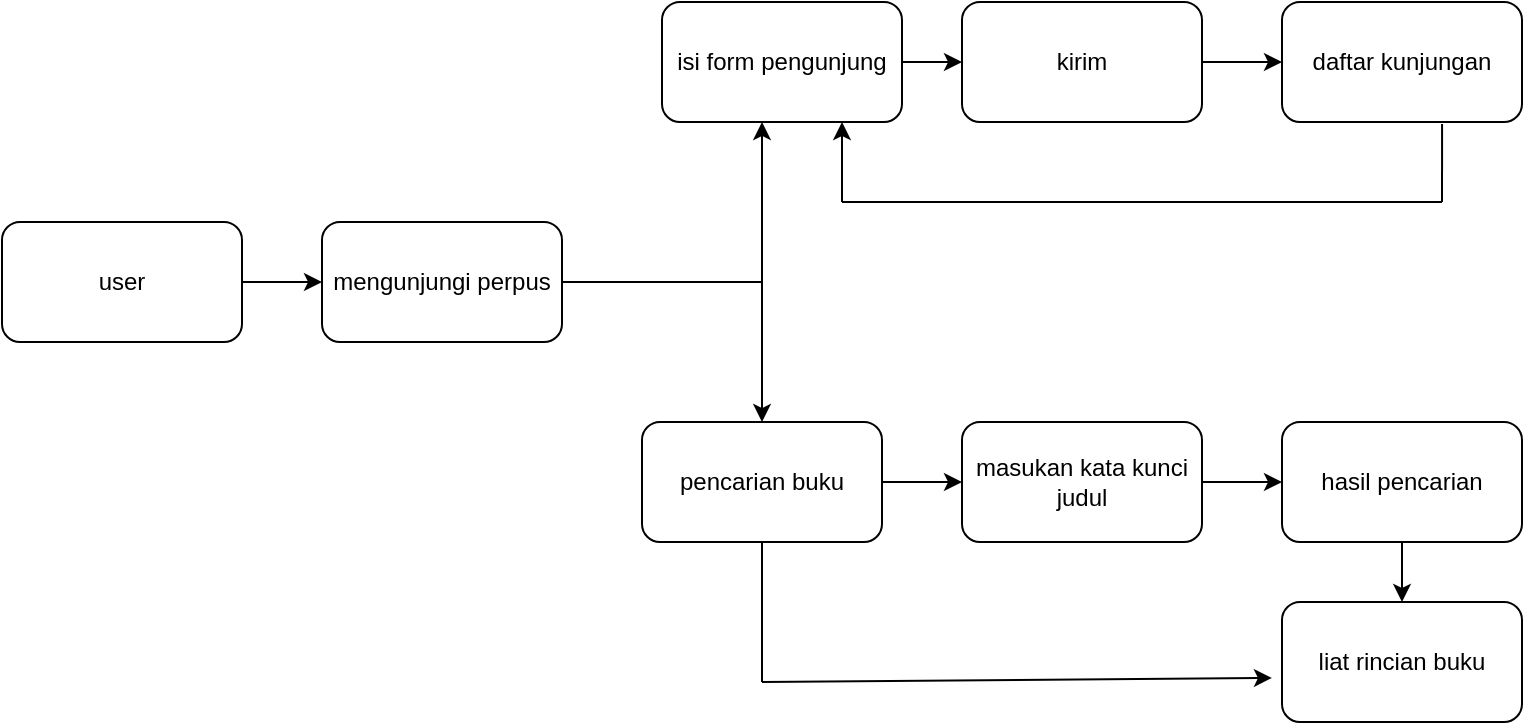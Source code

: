 <mxfile version="23.0.2" type="github">
  <diagram name="Halaman-1" id="yw10zihiVMG1K3lpHF1t">
    <mxGraphModel dx="1879" dy="627" grid="1" gridSize="10" guides="1" tooltips="1" connect="1" arrows="1" fold="1" page="1" pageScale="1" pageWidth="827" pageHeight="1169" math="0" shadow="0">
      <root>
        <mxCell id="0" />
        <mxCell id="1" parent="0" />
        <mxCell id="BYR8LOFcLCY9UV0KhoH4-3" value="" style="edgeStyle=orthogonalEdgeStyle;rounded=0;orthogonalLoop=1;jettySize=auto;html=1;" edge="1" parent="1" source="BYR8LOFcLCY9UV0KhoH4-1" target="BYR8LOFcLCY9UV0KhoH4-2">
          <mxGeometry relative="1" as="geometry" />
        </mxCell>
        <mxCell id="BYR8LOFcLCY9UV0KhoH4-1" value="user" style="rounded=1;whiteSpace=wrap;html=1;" vertex="1" parent="1">
          <mxGeometry x="-120" y="250" width="120" height="60" as="geometry" />
        </mxCell>
        <mxCell id="BYR8LOFcLCY9UV0KhoH4-11" value="" style="edgeStyle=orthogonalEdgeStyle;rounded=0;orthogonalLoop=1;jettySize=auto;html=1;" edge="1" parent="1" source="BYR8LOFcLCY9UV0KhoH4-2" target="BYR8LOFcLCY9UV0KhoH4-10">
          <mxGeometry relative="1" as="geometry" />
        </mxCell>
        <mxCell id="BYR8LOFcLCY9UV0KhoH4-2" value="mengunjungi perpus" style="whiteSpace=wrap;html=1;rounded=1;" vertex="1" parent="1">
          <mxGeometry x="40" y="250" width="120" height="60" as="geometry" />
        </mxCell>
        <mxCell id="BYR8LOFcLCY9UV0KhoH4-7" value="" style="edgeStyle=orthogonalEdgeStyle;rounded=0;orthogonalLoop=1;jettySize=auto;html=1;" edge="1" parent="1" source="BYR8LOFcLCY9UV0KhoH4-4" target="BYR8LOFcLCY9UV0KhoH4-6">
          <mxGeometry relative="1" as="geometry" />
        </mxCell>
        <mxCell id="BYR8LOFcLCY9UV0KhoH4-4" value="isi form pengunjung" style="whiteSpace=wrap;html=1;rounded=1;" vertex="1" parent="1">
          <mxGeometry x="210" y="140" width="120" height="60" as="geometry" />
        </mxCell>
        <mxCell id="BYR8LOFcLCY9UV0KhoH4-9" value="" style="edgeStyle=orthogonalEdgeStyle;rounded=0;orthogonalLoop=1;jettySize=auto;html=1;" edge="1" parent="1" source="BYR8LOFcLCY9UV0KhoH4-6" target="BYR8LOFcLCY9UV0KhoH4-8">
          <mxGeometry relative="1" as="geometry" />
        </mxCell>
        <mxCell id="BYR8LOFcLCY9UV0KhoH4-6" value="kirim" style="whiteSpace=wrap;html=1;rounded=1;" vertex="1" parent="1">
          <mxGeometry x="360" y="140" width="120" height="60" as="geometry" />
        </mxCell>
        <mxCell id="BYR8LOFcLCY9UV0KhoH4-8" value="daftar kunjungan" style="whiteSpace=wrap;html=1;rounded=1;" vertex="1" parent="1">
          <mxGeometry x="520" y="140" width="120" height="60" as="geometry" />
        </mxCell>
        <mxCell id="BYR8LOFcLCY9UV0KhoH4-15" value="" style="edgeStyle=orthogonalEdgeStyle;rounded=0;orthogonalLoop=1;jettySize=auto;html=1;" edge="1" parent="1" source="BYR8LOFcLCY9UV0KhoH4-10" target="BYR8LOFcLCY9UV0KhoH4-14">
          <mxGeometry relative="1" as="geometry" />
        </mxCell>
        <mxCell id="BYR8LOFcLCY9UV0KhoH4-10" value="pencarian buku" style="whiteSpace=wrap;html=1;rounded=1;" vertex="1" parent="1">
          <mxGeometry x="200" y="350" width="120" height="60" as="geometry" />
        </mxCell>
        <mxCell id="BYR8LOFcLCY9UV0KhoH4-17" value="" style="edgeStyle=orthogonalEdgeStyle;rounded=0;orthogonalLoop=1;jettySize=auto;html=1;" edge="1" parent="1" source="BYR8LOFcLCY9UV0KhoH4-14" target="BYR8LOFcLCY9UV0KhoH4-16">
          <mxGeometry relative="1" as="geometry" />
        </mxCell>
        <mxCell id="BYR8LOFcLCY9UV0KhoH4-14" value="masukan kata kunci judul" style="whiteSpace=wrap;html=1;rounded=1;" vertex="1" parent="1">
          <mxGeometry x="360" y="350" width="120" height="60" as="geometry" />
        </mxCell>
        <mxCell id="BYR8LOFcLCY9UV0KhoH4-19" value="" style="edgeStyle=orthogonalEdgeStyle;rounded=0;orthogonalLoop=1;jettySize=auto;html=1;" edge="1" parent="1" source="BYR8LOFcLCY9UV0KhoH4-16" target="BYR8LOFcLCY9UV0KhoH4-18">
          <mxGeometry relative="1" as="geometry" />
        </mxCell>
        <mxCell id="BYR8LOFcLCY9UV0KhoH4-16" value="hasil pencarian" style="whiteSpace=wrap;html=1;rounded=1;" vertex="1" parent="1">
          <mxGeometry x="520" y="350" width="120" height="60" as="geometry" />
        </mxCell>
        <mxCell id="BYR8LOFcLCY9UV0KhoH4-18" value="liat rincian buku" style="whiteSpace=wrap;html=1;rounded=1;" vertex="1" parent="1">
          <mxGeometry x="520" y="440" width="120" height="60" as="geometry" />
        </mxCell>
        <mxCell id="BYR8LOFcLCY9UV0KhoH4-24" value="" style="endArrow=classic;html=1;rounded=0;" edge="1" parent="1">
          <mxGeometry width="50" height="50" relative="1" as="geometry">
            <mxPoint x="260" y="280" as="sourcePoint" />
            <mxPoint x="260" y="200" as="targetPoint" />
          </mxGeometry>
        </mxCell>
        <mxCell id="BYR8LOFcLCY9UV0KhoH4-27" value="" style="endArrow=none;html=1;rounded=0;" edge="1" parent="1">
          <mxGeometry width="50" height="50" relative="1" as="geometry">
            <mxPoint x="300" y="240" as="sourcePoint" />
            <mxPoint x="600" y="240" as="targetPoint" />
          </mxGeometry>
        </mxCell>
        <mxCell id="BYR8LOFcLCY9UV0KhoH4-28" value="" style="endArrow=classic;html=1;rounded=0;entryX=0.75;entryY=1;entryDx=0;entryDy=0;" edge="1" parent="1" target="BYR8LOFcLCY9UV0KhoH4-4">
          <mxGeometry width="50" height="50" relative="1" as="geometry">
            <mxPoint x="300" y="240" as="sourcePoint" />
            <mxPoint x="350" y="190" as="targetPoint" />
          </mxGeometry>
        </mxCell>
        <mxCell id="BYR8LOFcLCY9UV0KhoH4-29" value="" style="endArrow=none;html=1;rounded=0;entryX=0.667;entryY=1.017;entryDx=0;entryDy=0;entryPerimeter=0;" edge="1" parent="1" target="BYR8LOFcLCY9UV0KhoH4-8">
          <mxGeometry width="50" height="50" relative="1" as="geometry">
            <mxPoint x="600" y="240" as="sourcePoint" />
            <mxPoint x="650" y="190" as="targetPoint" />
          </mxGeometry>
        </mxCell>
        <mxCell id="BYR8LOFcLCY9UV0KhoH4-31" value="" style="endArrow=none;html=1;rounded=0;" edge="1" parent="1">
          <mxGeometry width="50" height="50" relative="1" as="geometry">
            <mxPoint x="260" y="480" as="sourcePoint" />
            <mxPoint x="260" y="410" as="targetPoint" />
          </mxGeometry>
        </mxCell>
        <mxCell id="BYR8LOFcLCY9UV0KhoH4-32" value="" style="endArrow=classic;html=1;rounded=0;entryX=-0.042;entryY=0.633;entryDx=0;entryDy=0;entryPerimeter=0;" edge="1" parent="1" target="BYR8LOFcLCY9UV0KhoH4-18">
          <mxGeometry width="50" height="50" relative="1" as="geometry">
            <mxPoint x="260" y="480" as="sourcePoint" />
            <mxPoint x="310" y="430" as="targetPoint" />
          </mxGeometry>
        </mxCell>
      </root>
    </mxGraphModel>
  </diagram>
</mxfile>
